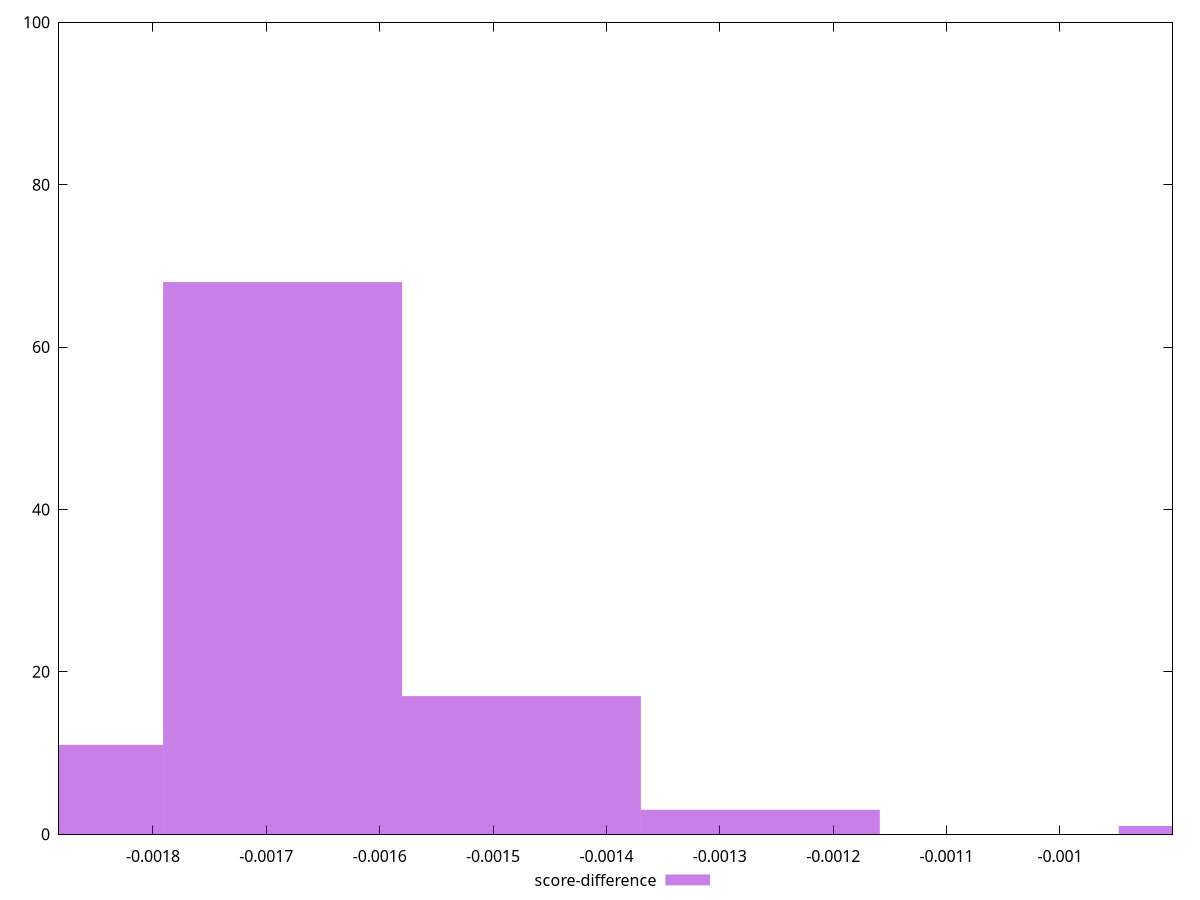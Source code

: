 reset

$scoreDifference <<EOF
-0.0016856353306215328 68
-0.001474930914293841 17
-0.0012642264979661495 3
-0.0008428176653107664 1
-0.0018963397469492244 11
EOF

set key outside below
set boxwidth 0.0002107044163276916
set xrange [-0.001882819699277949:-0.0009007034010104498]
set yrange [0:100]
set trange [0:100]
set style fill transparent solid 0.5 noborder
set terminal svg size 640, 490 enhanced background rgb 'white'
set output "reprap/first-meaningful-paint/samples/pages+cached+noexternal+nofonts+nosvg+noimg+nocss/score-difference/histogram.svg"

plot $scoreDifference title "score-difference" with boxes

reset
